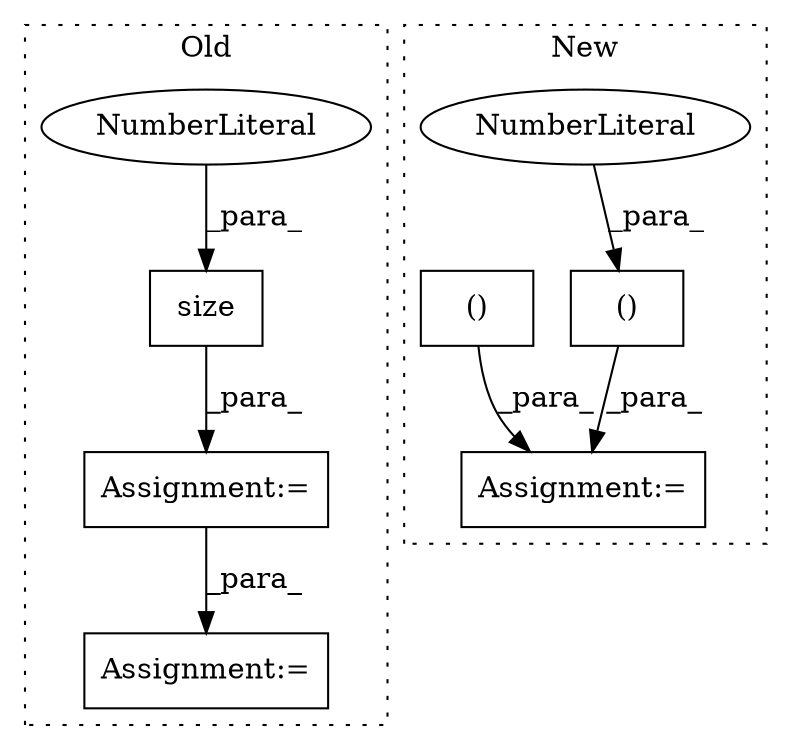 digraph G {
subgraph cluster0 {
1 [label="size" a="32" s="1074,1080" l="5,1" shape="box"];
3 [label="Assignment:=" a="7" s="1070" l="1" shape="box"];
4 [label="NumberLiteral" a="34" s="1079" l="1" shape="ellipse"];
5 [label="Assignment:=" a="7" s="1167" l="1" shape="box"];
label = "Old";
style="dotted";
}
subgraph cluster1 {
2 [label="()" a="106" s="1182" l="44" shape="box"];
6 [label="Assignment:=" a="7" s="1168" l="1" shape="box"];
7 [label="NumberLiteral" a="34" s="1197" l="1" shape="ellipse"];
8 [label="()" a="106" s="1241" l="47" shape="box"];
label = "New";
style="dotted";
}
1 -> 3 [label="_para_"];
2 -> 6 [label="_para_"];
3 -> 5 [label="_para_"];
4 -> 1 [label="_para_"];
7 -> 2 [label="_para_"];
8 -> 6 [label="_para_"];
}